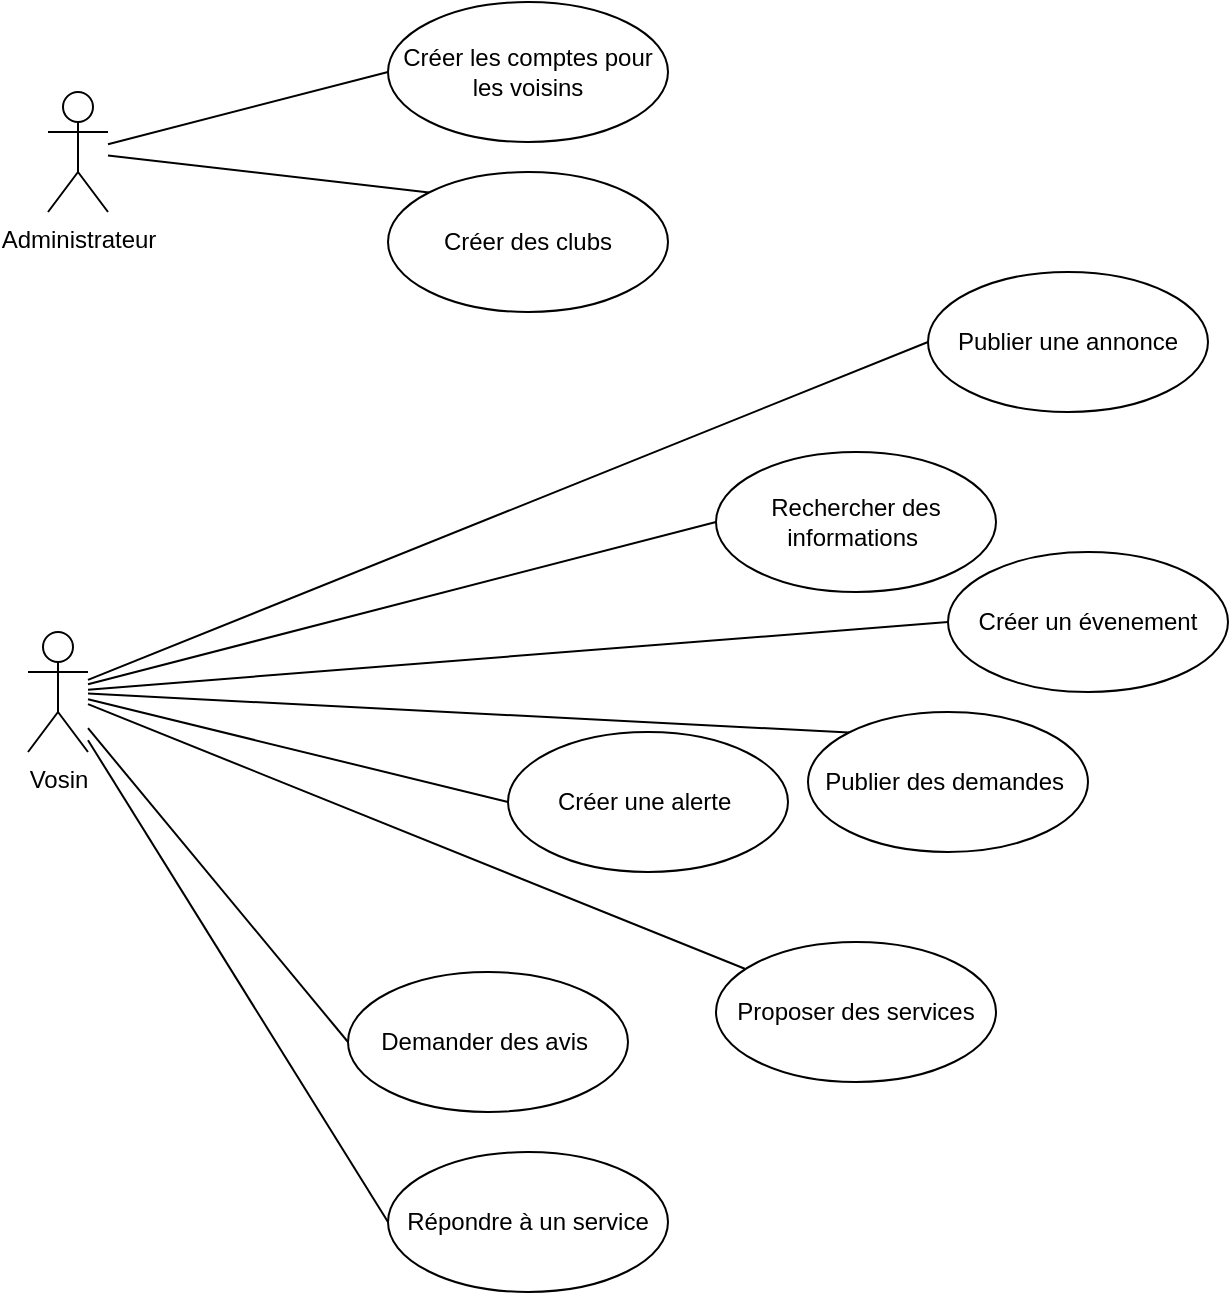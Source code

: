 <mxfile version="20.8.10" type="github">
  <diagram name="Page-1" id="GNT3Kv3KQ4bs04YL2XEw">
    <mxGraphModel dx="1050" dy="549" grid="1" gridSize="10" guides="1" tooltips="1" connect="1" arrows="1" fold="1" page="1" pageScale="1" pageWidth="827" pageHeight="1169" math="0" shadow="0">
      <root>
        <mxCell id="0" />
        <mxCell id="1" parent="0" />
        <mxCell id="dVCvA-LvSgLrH5dOhElO-60" style="edgeStyle=none;rounded=0;orthogonalLoop=1;jettySize=auto;html=1;entryX=0;entryY=0.5;entryDx=0;entryDy=0;fontSize=12;endArrow=none;endFill=0;" edge="1" parent="1" source="dVCvA-LvSgLrH5dOhElO-2" target="dVCvA-LvSgLrH5dOhElO-11">
          <mxGeometry relative="1" as="geometry" />
        </mxCell>
        <mxCell id="dVCvA-LvSgLrH5dOhElO-61" style="edgeStyle=none;rounded=0;orthogonalLoop=1;jettySize=auto;html=1;entryX=0;entryY=0;entryDx=0;entryDy=0;fontSize=12;endArrow=none;endFill=0;" edge="1" parent="1" source="dVCvA-LvSgLrH5dOhElO-2" target="dVCvA-LvSgLrH5dOhElO-12">
          <mxGeometry relative="1" as="geometry" />
        </mxCell>
        <mxCell id="dVCvA-LvSgLrH5dOhElO-2" value="Administrateur" style="shape=umlActor;verticalLabelPosition=bottom;verticalAlign=top;html=1;outlineConnect=0;" vertex="1" parent="1">
          <mxGeometry x="80" y="90" width="30" height="60" as="geometry" />
        </mxCell>
        <mxCell id="dVCvA-LvSgLrH5dOhElO-26" style="rounded=0;orthogonalLoop=1;jettySize=auto;html=1;entryX=0;entryY=0.5;entryDx=0;entryDy=0;fontSize=12;endArrow=none;endFill=0;" edge="1" parent="1" source="dVCvA-LvSgLrH5dOhElO-3" target="dVCvA-LvSgLrH5dOhElO-13">
          <mxGeometry relative="1" as="geometry" />
        </mxCell>
        <mxCell id="dVCvA-LvSgLrH5dOhElO-27" style="rounded=0;orthogonalLoop=1;jettySize=auto;html=1;entryX=0;entryY=0.5;entryDx=0;entryDy=0;fontSize=12;endArrow=none;endFill=0;elbow=vertical;" edge="1" parent="1" source="dVCvA-LvSgLrH5dOhElO-3" target="dVCvA-LvSgLrH5dOhElO-14">
          <mxGeometry relative="1" as="geometry" />
        </mxCell>
        <mxCell id="dVCvA-LvSgLrH5dOhElO-28" style="rounded=0;orthogonalLoop=1;jettySize=auto;html=1;entryX=0;entryY=0.5;entryDx=0;entryDy=0;fontSize=12;endArrow=none;endFill=0;elbow=vertical;" edge="1" parent="1" source="dVCvA-LvSgLrH5dOhElO-3" target="dVCvA-LvSgLrH5dOhElO-15">
          <mxGeometry relative="1" as="geometry" />
        </mxCell>
        <mxCell id="dVCvA-LvSgLrH5dOhElO-29" style="rounded=0;orthogonalLoop=1;jettySize=auto;html=1;entryX=0;entryY=0.5;entryDx=0;entryDy=0;fontSize=12;endArrow=none;endFill=0;" edge="1" parent="1" source="dVCvA-LvSgLrH5dOhElO-3" target="dVCvA-LvSgLrH5dOhElO-18">
          <mxGeometry relative="1" as="geometry" />
        </mxCell>
        <mxCell id="dVCvA-LvSgLrH5dOhElO-30" style="rounded=0;orthogonalLoop=1;jettySize=auto;html=1;entryX=0;entryY=0;entryDx=0;entryDy=0;fontSize=12;endArrow=none;endFill=0;" edge="1" parent="1" source="dVCvA-LvSgLrH5dOhElO-3" target="dVCvA-LvSgLrH5dOhElO-16">
          <mxGeometry relative="1" as="geometry" />
        </mxCell>
        <mxCell id="dVCvA-LvSgLrH5dOhElO-31" style="rounded=0;orthogonalLoop=1;jettySize=auto;html=1;entryX=0.103;entryY=0.191;entryDx=0;entryDy=0;entryPerimeter=0;fontSize=12;endArrow=none;endFill=0;" edge="1" parent="1" source="dVCvA-LvSgLrH5dOhElO-3" target="dVCvA-LvSgLrH5dOhElO-19">
          <mxGeometry relative="1" as="geometry" />
        </mxCell>
        <mxCell id="dVCvA-LvSgLrH5dOhElO-32" style="rounded=0;orthogonalLoop=1;jettySize=auto;html=1;entryX=0;entryY=0.5;entryDx=0;entryDy=0;fontSize=12;endArrow=none;endFill=0;" edge="1" parent="1" source="dVCvA-LvSgLrH5dOhElO-3" target="dVCvA-LvSgLrH5dOhElO-17">
          <mxGeometry relative="1" as="geometry" />
        </mxCell>
        <mxCell id="dVCvA-LvSgLrH5dOhElO-34" style="rounded=0;orthogonalLoop=1;jettySize=auto;html=1;entryX=0;entryY=0.5;entryDx=0;entryDy=0;fontSize=12;endArrow=none;endFill=0;" edge="1" parent="1" source="dVCvA-LvSgLrH5dOhElO-3" target="dVCvA-LvSgLrH5dOhElO-20">
          <mxGeometry relative="1" as="geometry" />
        </mxCell>
        <mxCell id="dVCvA-LvSgLrH5dOhElO-3" value="Vosin" style="shape=umlActor;verticalLabelPosition=bottom;verticalAlign=top;html=1;" vertex="1" parent="1">
          <mxGeometry x="70" y="360" width="30" height="60" as="geometry" />
        </mxCell>
        <mxCell id="dVCvA-LvSgLrH5dOhElO-11" value="&lt;div class=&quot;O0&quot;&gt;&lt;span style=&quot;&quot;&gt;Créer les comptes pour les voisins&lt;/span&gt;&lt;/div&gt;" style="ellipse;whiteSpace=wrap;html=1;" vertex="1" parent="1">
          <mxGeometry x="250" y="45" width="140" height="70" as="geometry" />
        </mxCell>
        <mxCell id="dVCvA-LvSgLrH5dOhElO-12" value="Créer des clubs" style="ellipse;whiteSpace=wrap;html=1;" vertex="1" parent="1">
          <mxGeometry x="250" y="130" width="140" height="70" as="geometry" />
        </mxCell>
        <mxCell id="dVCvA-LvSgLrH5dOhElO-13" value="Publier une annonce" style="ellipse;whiteSpace=wrap;html=1;" vertex="1" parent="1">
          <mxGeometry x="520" y="180" width="140" height="70" as="geometry" />
        </mxCell>
        <mxCell id="dVCvA-LvSgLrH5dOhElO-14" value="Créer un évenement" style="ellipse;whiteSpace=wrap;html=1;" vertex="1" parent="1">
          <mxGeometry x="530" y="320" width="140" height="70" as="geometry" />
        </mxCell>
        <mxCell id="dVCvA-LvSgLrH5dOhElO-15" value="Créer une alerte&amp;nbsp;" style="ellipse;whiteSpace=wrap;html=1;" vertex="1" parent="1">
          <mxGeometry x="310" y="410" width="140" height="70" as="geometry" />
        </mxCell>
        <mxCell id="dVCvA-LvSgLrH5dOhElO-16" value="Publier des demandes&amp;nbsp;" style="ellipse;whiteSpace=wrap;html=1;" vertex="1" parent="1">
          <mxGeometry x="460" y="400" width="140" height="70" as="geometry" />
        </mxCell>
        <mxCell id="dVCvA-LvSgLrH5dOhElO-17" value="Demander des avis&amp;nbsp;" style="ellipse;whiteSpace=wrap;html=1;" vertex="1" parent="1">
          <mxGeometry x="230" y="530" width="140" height="70" as="geometry" />
        </mxCell>
        <mxCell id="dVCvA-LvSgLrH5dOhElO-18" value="Rechercher des informations&amp;nbsp;" style="ellipse;whiteSpace=wrap;html=1;" vertex="1" parent="1">
          <mxGeometry x="414" y="270" width="140" height="70" as="geometry" />
        </mxCell>
        <mxCell id="dVCvA-LvSgLrH5dOhElO-19" value="Proposer des services" style="ellipse;whiteSpace=wrap;html=1;" vertex="1" parent="1">
          <mxGeometry x="414" y="515" width="140" height="70" as="geometry" />
        </mxCell>
        <mxCell id="dVCvA-LvSgLrH5dOhElO-20" value="Répondre à un service" style="ellipse;whiteSpace=wrap;html=1;" vertex="1" parent="1">
          <mxGeometry x="250" y="620" width="140" height="70" as="geometry" />
        </mxCell>
      </root>
    </mxGraphModel>
  </diagram>
</mxfile>
